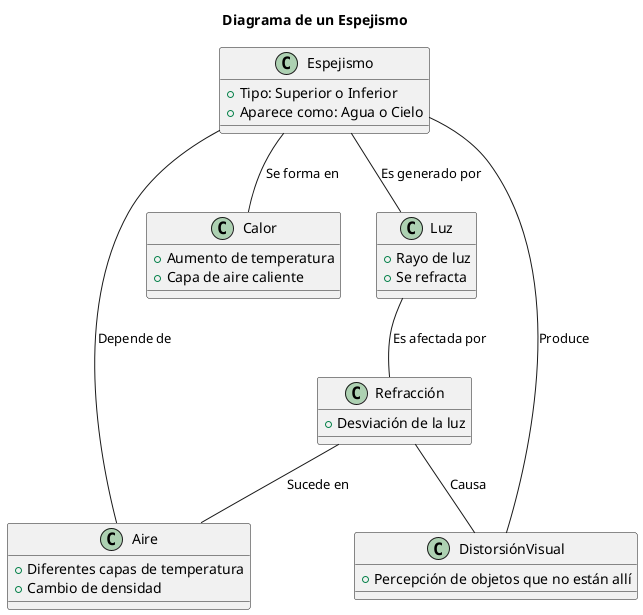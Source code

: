 @startuml
title Diagrama de un Espejismo

class Espejismo {
    +Tipo: Superior o Inferior
    +Aparece como: Agua o Cielo
}

class Luz {
    +Rayo de luz
    +Se refracta
}

class Calor {
    +Aumento de temperatura
    +Capa de aire caliente
}

class Aire {
    +Diferentes capas de temperatura
    +Cambio de densidad
}

class Refracción {
    +Desviación de la luz
}

class DistorsiónVisual {
    +Percepción de objetos que no están allí
}

Espejismo -- Luz : "Es generado por"
Espejismo -- Calor : "Se forma en"
Espejismo -- Aire : "Depende de"
Luz -- Refracción : "Es afectada por"
Refracción -- Aire : "Sucede en"
Espejismo -- DistorsiónVisual : "Produce"
Refracción -- DistorsiónVisual : "Causa"

@enduml
